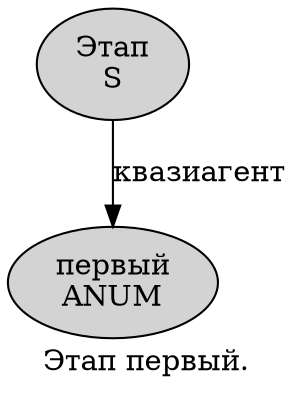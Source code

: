 digraph SENTENCE_3346 {
	graph [label="Этап первый."]
	node [style=filled]
		0 [label="Этап
S" color="" fillcolor=lightgray penwidth=1 shape=ellipse]
		1 [label="первый
ANUM" color="" fillcolor=lightgray penwidth=1 shape=ellipse]
			0 -> 1 [label="квазиагент"]
}